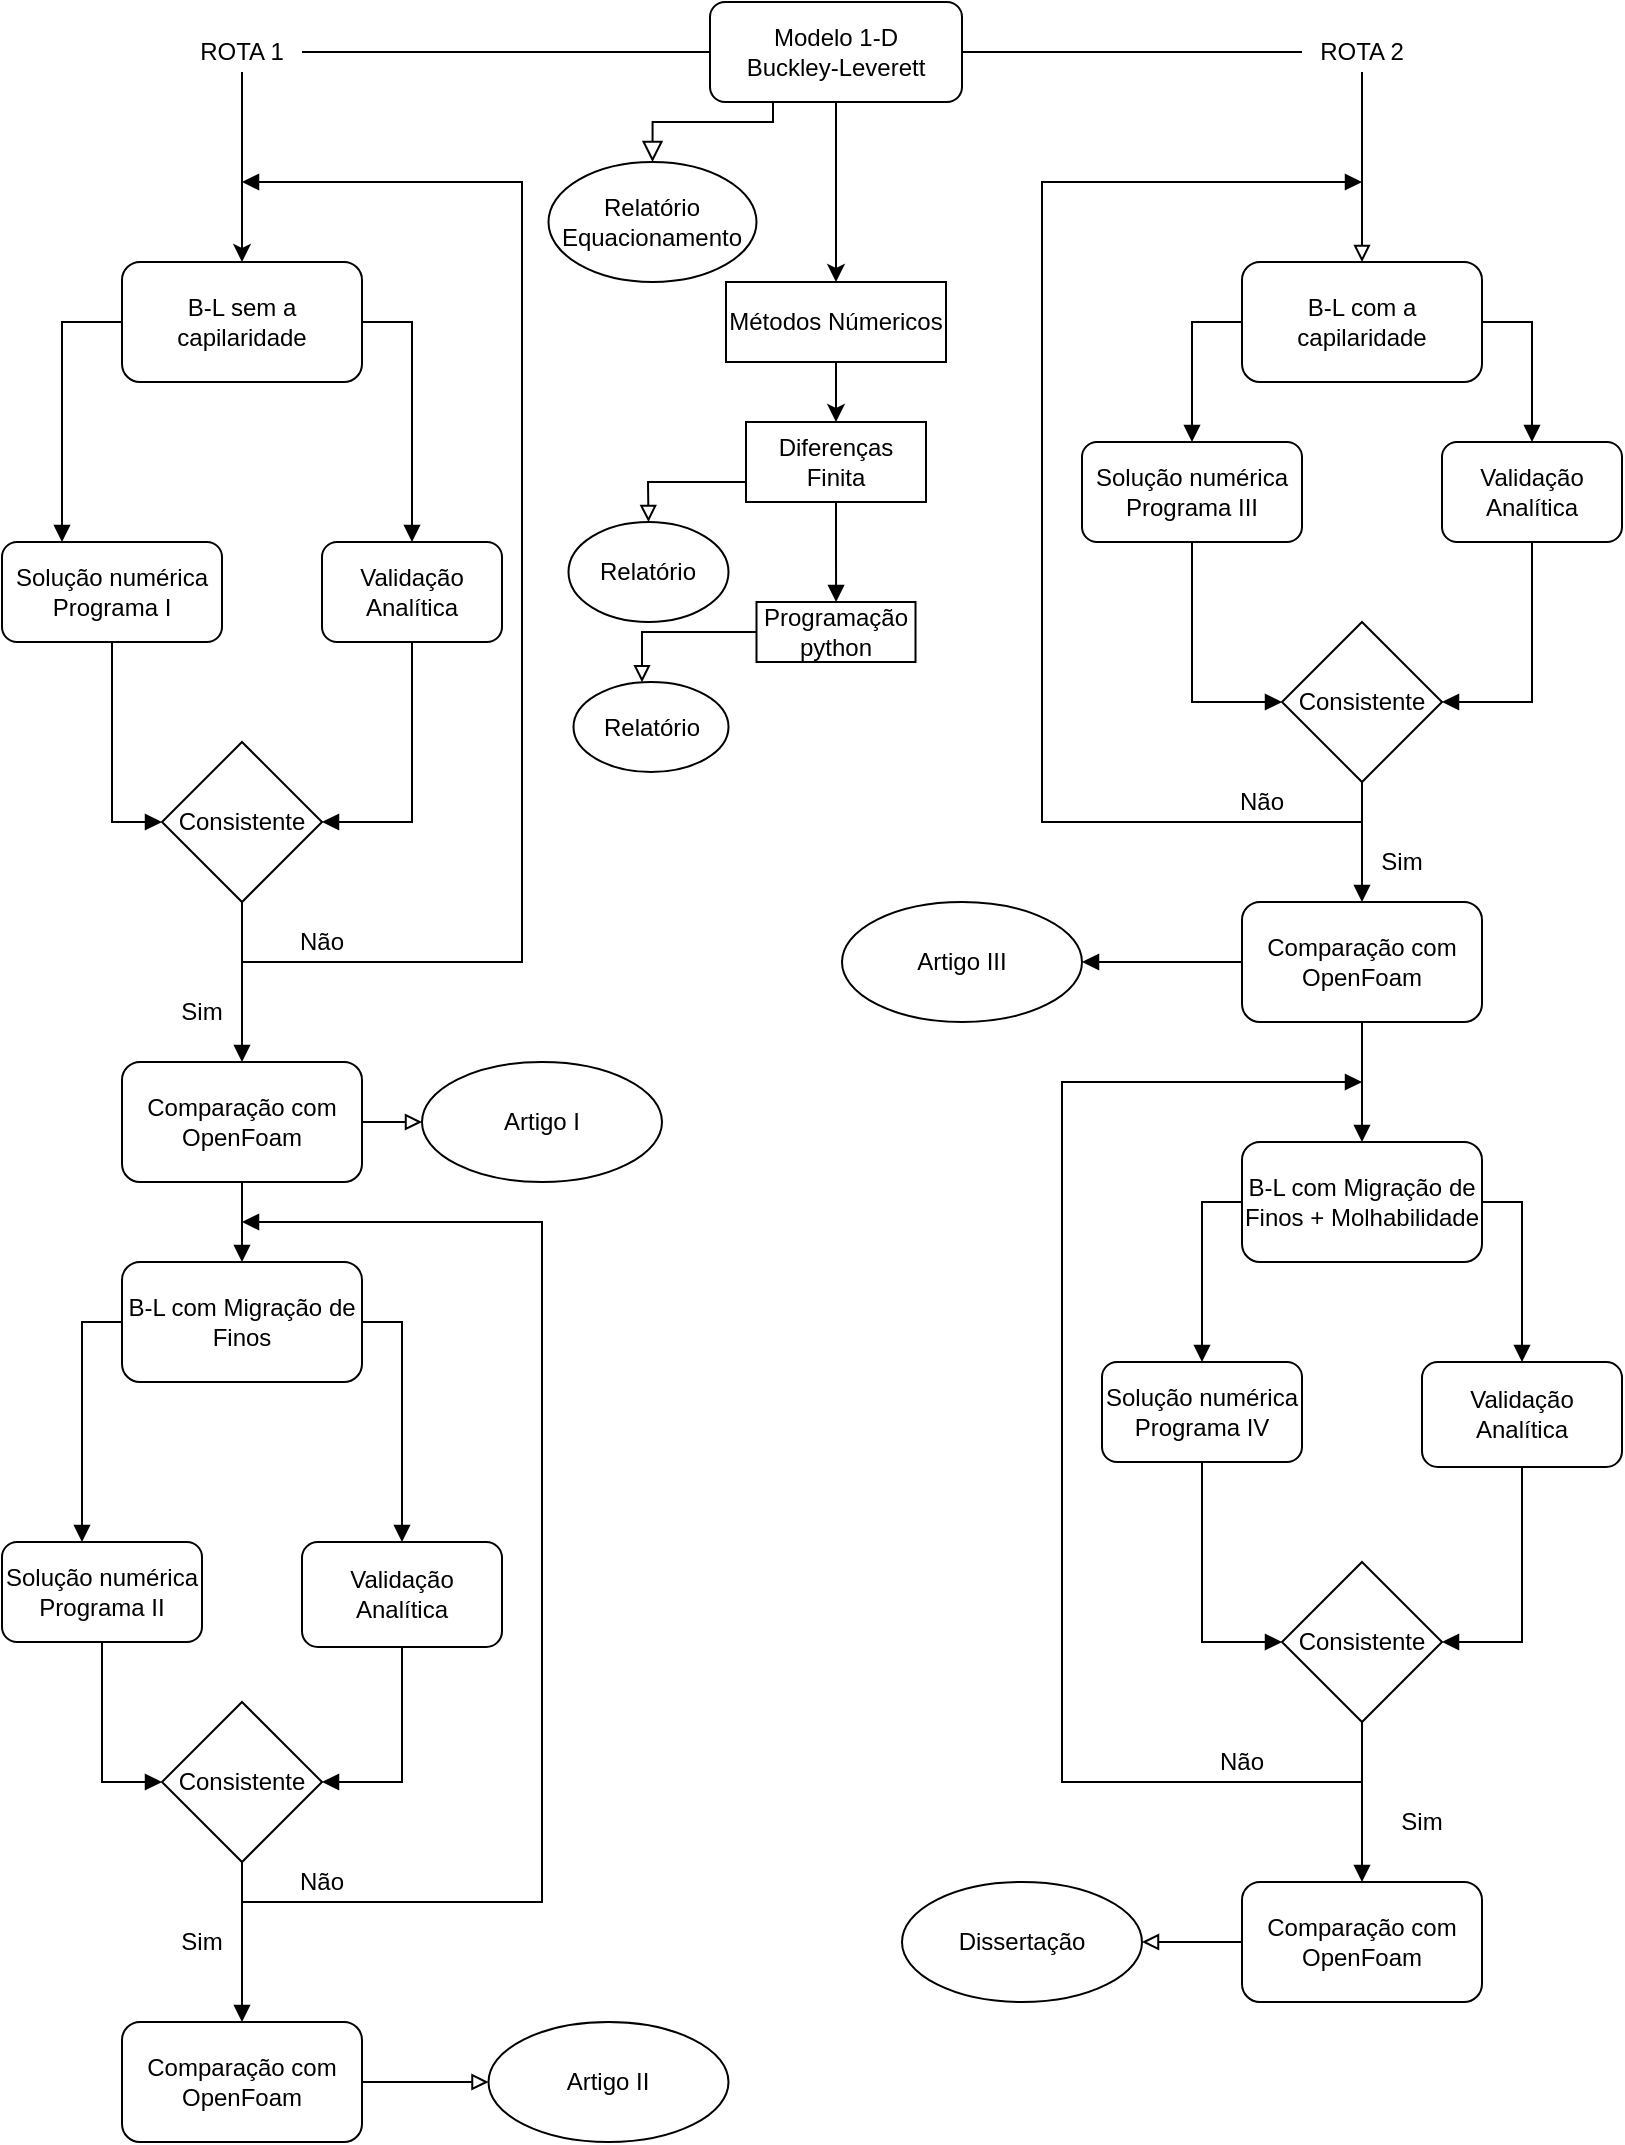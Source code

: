 <mxfile version="14.6.0" type="github">
  <diagram id="C5RBs43oDa-KdzZeNtuy" name="Page-1">
    <mxGraphModel dx="868" dy="482" grid="1" gridSize="10" guides="1" tooltips="1" connect="1" arrows="1" fold="1" page="1" pageScale="1" pageWidth="827" pageHeight="1169" math="0" shadow="0">
      <root>
        <mxCell id="WIyWlLk6GJQsqaUBKTNV-0" />
        <mxCell id="WIyWlLk6GJQsqaUBKTNV-1" parent="WIyWlLk6GJQsqaUBKTNV-0" />
        <mxCell id="WIyWlLk6GJQsqaUBKTNV-2" value="" style="rounded=0;html=1;jettySize=auto;orthogonalLoop=1;fontSize=11;endArrow=block;endFill=0;endSize=8;strokeWidth=1;shadow=0;labelBackgroundColor=none;edgeStyle=orthogonalEdgeStyle;entryX=0.5;entryY=0;entryDx=0;entryDy=0;exitX=0.25;exitY=1;exitDx=0;exitDy=0;" parent="WIyWlLk6GJQsqaUBKTNV-1" source="WIyWlLk6GJQsqaUBKTNV-3" target="WfJiVwxlq4hMfCcBVNuR-0" edge="1">
          <mxGeometry relative="1" as="geometry">
            <mxPoint x="220" y="170" as="targetPoint" />
            <Array as="points">
              <mxPoint x="396" y="130" />
              <mxPoint x="335" y="130" />
            </Array>
          </mxGeometry>
        </mxCell>
        <mxCell id="WfJiVwxlq4hMfCcBVNuR-4" style="edgeStyle=orthogonalEdgeStyle;rounded=0;orthogonalLoop=1;jettySize=auto;html=1;exitX=0.5;exitY=1;exitDx=0;exitDy=0;entryX=0.5;entryY=0;entryDx=0;entryDy=0;startArrow=none;" edge="1" parent="WIyWlLk6GJQsqaUBKTNV-1" source="WfJiVwxlq4hMfCcBVNuR-94" target="WfJiVwxlq4hMfCcBVNuR-13">
          <mxGeometry relative="1" as="geometry">
            <mxPoint x="180" y="170" as="targetPoint" />
            <Array as="points">
              <mxPoint x="130" y="105" />
              <mxPoint x="130" y="105" />
            </Array>
          </mxGeometry>
        </mxCell>
        <mxCell id="WfJiVwxlq4hMfCcBVNuR-10" style="edgeStyle=orthogonalEdgeStyle;rounded=0;orthogonalLoop=1;jettySize=auto;html=1;exitX=0.5;exitY=1;exitDx=0;exitDy=0;entryX=0.5;entryY=0;entryDx=0;entryDy=0;" edge="1" parent="WIyWlLk6GJQsqaUBKTNV-1" source="WIyWlLk6GJQsqaUBKTNV-3" target="WfJiVwxlq4hMfCcBVNuR-9">
          <mxGeometry relative="1" as="geometry" />
        </mxCell>
        <mxCell id="WfJiVwxlq4hMfCcBVNuR-23" value="" style="edgeStyle=orthogonalEdgeStyle;rounded=0;orthogonalLoop=1;jettySize=auto;html=1;endArrow=block;endFill=0;startArrow=none;" edge="1" parent="WIyWlLk6GJQsqaUBKTNV-1" source="WfJiVwxlq4hMfCcBVNuR-95" target="WfJiVwxlq4hMfCcBVNuR-22">
          <mxGeometry relative="1" as="geometry" />
        </mxCell>
        <mxCell id="WIyWlLk6GJQsqaUBKTNV-3" value="Modelo 1-D&lt;br&gt;Buckley-Leverett" style="rounded=1;whiteSpace=wrap;html=1;fontSize=12;glass=0;strokeWidth=1;shadow=0;" parent="WIyWlLk6GJQsqaUBKTNV-1" vertex="1">
          <mxGeometry x="364" y="70" width="126" height="50" as="geometry" />
        </mxCell>
        <mxCell id="WfJiVwxlq4hMfCcBVNuR-0" value="Relatório Equacionamento" style="ellipse;whiteSpace=wrap;html=1;" vertex="1" parent="WIyWlLk6GJQsqaUBKTNV-1">
          <mxGeometry x="283.25" y="150" width="104" height="60" as="geometry" />
        </mxCell>
        <mxCell id="WfJiVwxlq4hMfCcBVNuR-12" style="edgeStyle=orthogonalEdgeStyle;rounded=0;orthogonalLoop=1;jettySize=auto;html=1;entryX=0.5;entryY=0;entryDx=0;entryDy=0;" edge="1" parent="WIyWlLk6GJQsqaUBKTNV-1" source="WfJiVwxlq4hMfCcBVNuR-9" target="WfJiVwxlq4hMfCcBVNuR-11">
          <mxGeometry relative="1" as="geometry" />
        </mxCell>
        <mxCell id="WfJiVwxlq4hMfCcBVNuR-9" value="Métodos Númericos" style="rounded=0;whiteSpace=wrap;html=1;" vertex="1" parent="WIyWlLk6GJQsqaUBKTNV-1">
          <mxGeometry x="372" y="210" width="110" height="40" as="geometry" />
        </mxCell>
        <mxCell id="WfJiVwxlq4hMfCcBVNuR-18" value="" style="edgeStyle=orthogonalEdgeStyle;rounded=0;orthogonalLoop=1;jettySize=auto;html=1;endArrow=block;endFill=1;" edge="1" parent="WIyWlLk6GJQsqaUBKTNV-1" source="WfJiVwxlq4hMfCcBVNuR-11" target="WfJiVwxlq4hMfCcBVNuR-17">
          <mxGeometry relative="1" as="geometry" />
        </mxCell>
        <mxCell id="WfJiVwxlq4hMfCcBVNuR-26" value="" style="edgeStyle=orthogonalEdgeStyle;rounded=0;orthogonalLoop=1;jettySize=auto;html=1;endArrow=block;endFill=0;" edge="1" parent="WIyWlLk6GJQsqaUBKTNV-1" source="WfJiVwxlq4hMfCcBVNuR-11" target="WfJiVwxlq4hMfCcBVNuR-14">
          <mxGeometry relative="1" as="geometry">
            <Array as="points">
              <mxPoint x="333" y="310" />
            </Array>
          </mxGeometry>
        </mxCell>
        <mxCell id="WfJiVwxlq4hMfCcBVNuR-11" value="Diferenças Finita" style="rounded=0;whiteSpace=wrap;html=1;" vertex="1" parent="WIyWlLk6GJQsqaUBKTNV-1">
          <mxGeometry x="382" y="280" width="90" height="40" as="geometry" />
        </mxCell>
        <mxCell id="WfJiVwxlq4hMfCcBVNuR-25" value="" style="edgeStyle=orthogonalEdgeStyle;rounded=0;orthogonalLoop=1;jettySize=auto;html=1;endArrow=block;endFill=1;" edge="1" parent="WIyWlLk6GJQsqaUBKTNV-1" source="WfJiVwxlq4hMfCcBVNuR-13" target="WfJiVwxlq4hMfCcBVNuR-24">
          <mxGeometry relative="1" as="geometry">
            <Array as="points">
              <mxPoint x="40" y="230" />
            </Array>
          </mxGeometry>
        </mxCell>
        <mxCell id="WfJiVwxlq4hMfCcBVNuR-29" value="" style="edgeStyle=orthogonalEdgeStyle;rounded=0;orthogonalLoop=1;jettySize=auto;html=1;endArrow=block;endFill=1;exitX=1;exitY=0.5;exitDx=0;exitDy=0;" edge="1" parent="WIyWlLk6GJQsqaUBKTNV-1" source="WfJiVwxlq4hMfCcBVNuR-13" target="WfJiVwxlq4hMfCcBVNuR-28">
          <mxGeometry relative="1" as="geometry" />
        </mxCell>
        <mxCell id="WfJiVwxlq4hMfCcBVNuR-13" value="&lt;span&gt;B-L sem a capilaridade&lt;/span&gt;" style="rounded=1;whiteSpace=wrap;html=1;" vertex="1" parent="WIyWlLk6GJQsqaUBKTNV-1">
          <mxGeometry x="70" y="200" width="120" height="60" as="geometry" />
        </mxCell>
        <mxCell id="WfJiVwxlq4hMfCcBVNuR-14" value="Relatório" style="ellipse;whiteSpace=wrap;html=1;" vertex="1" parent="WIyWlLk6GJQsqaUBKTNV-1">
          <mxGeometry x="293.25" y="330" width="80" height="50" as="geometry" />
        </mxCell>
        <mxCell id="WfJiVwxlq4hMfCcBVNuR-21" value="" style="edgeStyle=orthogonalEdgeStyle;rounded=0;orthogonalLoop=1;jettySize=auto;html=1;endArrow=block;endFill=0;" edge="1" parent="WIyWlLk6GJQsqaUBKTNV-1" source="WfJiVwxlq4hMfCcBVNuR-17" target="WfJiVwxlq4hMfCcBVNuR-20">
          <mxGeometry relative="1" as="geometry">
            <Array as="points">
              <mxPoint x="330" y="385" />
            </Array>
          </mxGeometry>
        </mxCell>
        <mxCell id="WfJiVwxlq4hMfCcBVNuR-17" value="Programação python" style="whiteSpace=wrap;html=1;rounded=0;" vertex="1" parent="WIyWlLk6GJQsqaUBKTNV-1">
          <mxGeometry x="387.25" y="370" width="79.5" height="30" as="geometry" />
        </mxCell>
        <mxCell id="WfJiVwxlq4hMfCcBVNuR-20" value="Relatório" style="ellipse;whiteSpace=wrap;html=1;rounded=0;" vertex="1" parent="WIyWlLk6GJQsqaUBKTNV-1">
          <mxGeometry x="295.75" y="410" width="77.5" height="45" as="geometry" />
        </mxCell>
        <mxCell id="WfJiVwxlq4hMfCcBVNuR-63" style="edgeStyle=orthogonalEdgeStyle;rounded=0;orthogonalLoop=1;jettySize=auto;html=1;exitX=1;exitY=0.5;exitDx=0;exitDy=0;entryX=0.5;entryY=0;entryDx=0;entryDy=0;endArrow=block;endFill=1;" edge="1" parent="WIyWlLk6GJQsqaUBKTNV-1" source="WfJiVwxlq4hMfCcBVNuR-22" target="WfJiVwxlq4hMfCcBVNuR-62">
          <mxGeometry relative="1" as="geometry" />
        </mxCell>
        <mxCell id="WfJiVwxlq4hMfCcBVNuR-64" style="edgeStyle=orthogonalEdgeStyle;rounded=0;orthogonalLoop=1;jettySize=auto;html=1;entryX=0.5;entryY=0;entryDx=0;entryDy=0;endArrow=block;endFill=1;exitX=0;exitY=0.5;exitDx=0;exitDy=0;" edge="1" parent="WIyWlLk6GJQsqaUBKTNV-1" source="WfJiVwxlq4hMfCcBVNuR-22" target="WfJiVwxlq4hMfCcBVNuR-61">
          <mxGeometry relative="1" as="geometry" />
        </mxCell>
        <mxCell id="WfJiVwxlq4hMfCcBVNuR-22" value="B-L com a capilaridade" style="rounded=1;whiteSpace=wrap;html=1;shadow=0;strokeWidth=1;glass=0;" vertex="1" parent="WIyWlLk6GJQsqaUBKTNV-1">
          <mxGeometry x="630" y="200" width="120" height="60" as="geometry" />
        </mxCell>
        <mxCell id="WfJiVwxlq4hMfCcBVNuR-32" style="edgeStyle=orthogonalEdgeStyle;rounded=0;orthogonalLoop=1;jettySize=auto;html=1;entryX=0;entryY=0.5;entryDx=0;entryDy=0;endArrow=block;endFill=1;" edge="1" parent="WIyWlLk6GJQsqaUBKTNV-1" source="WfJiVwxlq4hMfCcBVNuR-24" target="WfJiVwxlq4hMfCcBVNuR-30">
          <mxGeometry relative="1" as="geometry" />
        </mxCell>
        <mxCell id="WfJiVwxlq4hMfCcBVNuR-24" value="Solução numérica Programa I" style="rounded=1;whiteSpace=wrap;html=1;" vertex="1" parent="WIyWlLk6GJQsqaUBKTNV-1">
          <mxGeometry x="10" y="340" width="110" height="50" as="geometry" />
        </mxCell>
        <mxCell id="WfJiVwxlq4hMfCcBVNuR-31" style="edgeStyle=orthogonalEdgeStyle;rounded=0;orthogonalLoop=1;jettySize=auto;html=1;exitX=0.5;exitY=1;exitDx=0;exitDy=0;entryX=1;entryY=0.5;entryDx=0;entryDy=0;endArrow=block;endFill=1;" edge="1" parent="WIyWlLk6GJQsqaUBKTNV-1" source="WfJiVwxlq4hMfCcBVNuR-28" target="WfJiVwxlq4hMfCcBVNuR-30">
          <mxGeometry relative="1" as="geometry" />
        </mxCell>
        <mxCell id="WfJiVwxlq4hMfCcBVNuR-28" value="Validação Analítica" style="whiteSpace=wrap;html=1;rounded=1;" vertex="1" parent="WIyWlLk6GJQsqaUBKTNV-1">
          <mxGeometry x="170" y="340" width="90" height="50" as="geometry" />
        </mxCell>
        <mxCell id="WfJiVwxlq4hMfCcBVNuR-34" value="" style="edgeStyle=orthogonalEdgeStyle;rounded=0;orthogonalLoop=1;jettySize=auto;html=1;endArrow=block;endFill=1;entryX=0.5;entryY=0;entryDx=0;entryDy=0;" edge="1" parent="WIyWlLk6GJQsqaUBKTNV-1" source="WfJiVwxlq4hMfCcBVNuR-30" target="WfJiVwxlq4hMfCcBVNuR-35">
          <mxGeometry relative="1" as="geometry">
            <mxPoint x="130" y="610" as="targetPoint" />
            <Array as="points">
              <mxPoint x="130" y="560" />
              <mxPoint x="130" y="560" />
            </Array>
          </mxGeometry>
        </mxCell>
        <mxCell id="WfJiVwxlq4hMfCcBVNuR-39" style="edgeStyle=orthogonalEdgeStyle;rounded=0;orthogonalLoop=1;jettySize=auto;html=1;endArrow=block;endFill=1;" edge="1" parent="WIyWlLk6GJQsqaUBKTNV-1">
          <mxGeometry relative="1" as="geometry">
            <mxPoint x="130" y="160" as="targetPoint" />
            <mxPoint x="130" y="550" as="sourcePoint" />
            <Array as="points">
              <mxPoint x="270" y="550" />
              <mxPoint x="270" y="160" />
            </Array>
          </mxGeometry>
        </mxCell>
        <mxCell id="WfJiVwxlq4hMfCcBVNuR-30" value="Consistente" style="rhombus;whiteSpace=wrap;html=1;" vertex="1" parent="WIyWlLk6GJQsqaUBKTNV-1">
          <mxGeometry x="90" y="440" width="80" height="80" as="geometry" />
        </mxCell>
        <mxCell id="WfJiVwxlq4hMfCcBVNuR-43" value="" style="edgeStyle=orthogonalEdgeStyle;rounded=0;orthogonalLoop=1;jettySize=auto;html=1;endArrow=block;endFill=0;" edge="1" parent="WIyWlLk6GJQsqaUBKTNV-1" source="WfJiVwxlq4hMfCcBVNuR-35" target="WfJiVwxlq4hMfCcBVNuR-42">
          <mxGeometry relative="1" as="geometry" />
        </mxCell>
        <mxCell id="WfJiVwxlq4hMfCcBVNuR-45" value="" style="edgeStyle=orthogonalEdgeStyle;rounded=0;orthogonalLoop=1;jettySize=auto;html=1;endArrow=block;endFill=1;" edge="1" parent="WIyWlLk6GJQsqaUBKTNV-1" source="WfJiVwxlq4hMfCcBVNuR-35" target="WfJiVwxlq4hMfCcBVNuR-44">
          <mxGeometry relative="1" as="geometry" />
        </mxCell>
        <mxCell id="WfJiVwxlq4hMfCcBVNuR-35" value="Comparação com OpenFoam" style="rounded=1;whiteSpace=wrap;html=1;" vertex="1" parent="WIyWlLk6GJQsqaUBKTNV-1">
          <mxGeometry x="70" y="600" width="120" height="60" as="geometry" />
        </mxCell>
        <mxCell id="WfJiVwxlq4hMfCcBVNuR-40" value="Sim" style="text;html=1;strokeColor=none;fillColor=none;align=center;verticalAlign=middle;whiteSpace=wrap;rounded=0;" vertex="1" parent="WIyWlLk6GJQsqaUBKTNV-1">
          <mxGeometry x="90" y="565" width="40" height="20" as="geometry" />
        </mxCell>
        <mxCell id="WfJiVwxlq4hMfCcBVNuR-41" value="Não" style="text;html=1;strokeColor=none;fillColor=none;align=center;verticalAlign=middle;whiteSpace=wrap;rounded=0;" vertex="1" parent="WIyWlLk6GJQsqaUBKTNV-1">
          <mxGeometry x="150" y="530" width="40" height="20" as="geometry" />
        </mxCell>
        <mxCell id="WfJiVwxlq4hMfCcBVNuR-42" value="Artigo I" style="ellipse;whiteSpace=wrap;html=1;rounded=1;" vertex="1" parent="WIyWlLk6GJQsqaUBKTNV-1">
          <mxGeometry x="220" y="600" width="120" height="60" as="geometry" />
        </mxCell>
        <mxCell id="WfJiVwxlq4hMfCcBVNuR-47" value="" style="edgeStyle=orthogonalEdgeStyle;rounded=0;orthogonalLoop=1;jettySize=auto;html=1;endArrow=block;endFill=1;" edge="1" parent="WIyWlLk6GJQsqaUBKTNV-1" source="WfJiVwxlq4hMfCcBVNuR-44" target="WfJiVwxlq4hMfCcBVNuR-46">
          <mxGeometry relative="1" as="geometry">
            <Array as="points">
              <mxPoint x="50" y="730" />
            </Array>
          </mxGeometry>
        </mxCell>
        <mxCell id="WfJiVwxlq4hMfCcBVNuR-50" style="edgeStyle=orthogonalEdgeStyle;rounded=0;orthogonalLoop=1;jettySize=auto;html=1;exitX=1;exitY=0.5;exitDx=0;exitDy=0;entryX=0.5;entryY=0;entryDx=0;entryDy=0;endArrow=block;endFill=1;" edge="1" parent="WIyWlLk6GJQsqaUBKTNV-1" source="WfJiVwxlq4hMfCcBVNuR-44" target="WfJiVwxlq4hMfCcBVNuR-49">
          <mxGeometry relative="1" as="geometry" />
        </mxCell>
        <mxCell id="WfJiVwxlq4hMfCcBVNuR-44" value="B-L com Migração de Finos" style="rounded=1;whiteSpace=wrap;html=1;" vertex="1" parent="WIyWlLk6GJQsqaUBKTNV-1">
          <mxGeometry x="70" y="700" width="120" height="60" as="geometry" />
        </mxCell>
        <mxCell id="WfJiVwxlq4hMfCcBVNuR-53" style="edgeStyle=orthogonalEdgeStyle;rounded=0;orthogonalLoop=1;jettySize=auto;html=1;entryX=0;entryY=0.5;entryDx=0;entryDy=0;endArrow=block;endFill=1;" edge="1" parent="WIyWlLk6GJQsqaUBKTNV-1" source="WfJiVwxlq4hMfCcBVNuR-46" target="WfJiVwxlq4hMfCcBVNuR-51">
          <mxGeometry relative="1" as="geometry" />
        </mxCell>
        <mxCell id="WfJiVwxlq4hMfCcBVNuR-46" value="&lt;span&gt;Solução numérica Programa II&lt;/span&gt;" style="rounded=1;whiteSpace=wrap;html=1;" vertex="1" parent="WIyWlLk6GJQsqaUBKTNV-1">
          <mxGeometry x="10" y="840" width="100" height="50" as="geometry" />
        </mxCell>
        <mxCell id="WfJiVwxlq4hMfCcBVNuR-52" style="edgeStyle=orthogonalEdgeStyle;rounded=0;orthogonalLoop=1;jettySize=auto;html=1;entryX=1;entryY=0.5;entryDx=0;entryDy=0;endArrow=block;endFill=1;" edge="1" parent="WIyWlLk6GJQsqaUBKTNV-1" source="WfJiVwxlq4hMfCcBVNuR-49" target="WfJiVwxlq4hMfCcBVNuR-51">
          <mxGeometry relative="1" as="geometry" />
        </mxCell>
        <mxCell id="WfJiVwxlq4hMfCcBVNuR-49" value="&lt;span&gt;Validação Analítica&lt;/span&gt;" style="rounded=1;whiteSpace=wrap;html=1;" vertex="1" parent="WIyWlLk6GJQsqaUBKTNV-1">
          <mxGeometry x="160" y="840" width="100" height="52.5" as="geometry" />
        </mxCell>
        <mxCell id="WfJiVwxlq4hMfCcBVNuR-55" value="" style="edgeStyle=orthogonalEdgeStyle;rounded=0;orthogonalLoop=1;jettySize=auto;html=1;endArrow=block;endFill=1;entryX=0.5;entryY=0;entryDx=0;entryDy=0;" edge="1" parent="WIyWlLk6GJQsqaUBKTNV-1" source="WfJiVwxlq4hMfCcBVNuR-51" target="WfJiVwxlq4hMfCcBVNuR-59">
          <mxGeometry relative="1" as="geometry">
            <Array as="points">
              <mxPoint x="130" y="1080" />
            </Array>
          </mxGeometry>
        </mxCell>
        <mxCell id="WfJiVwxlq4hMfCcBVNuR-56" style="edgeStyle=orthogonalEdgeStyle;rounded=0;orthogonalLoop=1;jettySize=auto;html=1;endArrow=block;endFill=1;" edge="1" parent="WIyWlLk6GJQsqaUBKTNV-1">
          <mxGeometry relative="1" as="geometry">
            <mxPoint x="130" y="680" as="targetPoint" />
            <mxPoint x="130" y="1020" as="sourcePoint" />
            <Array as="points">
              <mxPoint x="150" y="1020" />
              <mxPoint x="280" y="1020" />
              <mxPoint x="280" y="680" />
            </Array>
          </mxGeometry>
        </mxCell>
        <mxCell id="WfJiVwxlq4hMfCcBVNuR-51" value="Consistente" style="rhombus;whiteSpace=wrap;html=1;" vertex="1" parent="WIyWlLk6GJQsqaUBKTNV-1">
          <mxGeometry x="90" y="920" width="80" height="80" as="geometry" />
        </mxCell>
        <mxCell id="WfJiVwxlq4hMfCcBVNuR-54" value="Artigo II" style="ellipse;whiteSpace=wrap;html=1;" vertex="1" parent="WIyWlLk6GJQsqaUBKTNV-1">
          <mxGeometry x="253.25" y="1080" width="120" height="60" as="geometry" />
        </mxCell>
        <mxCell id="WfJiVwxlq4hMfCcBVNuR-57" value="Não" style="text;html=1;strokeColor=none;fillColor=none;align=center;verticalAlign=middle;whiteSpace=wrap;rounded=0;" vertex="1" parent="WIyWlLk6GJQsqaUBKTNV-1">
          <mxGeometry x="150" y="1000" width="40" height="20" as="geometry" />
        </mxCell>
        <mxCell id="WfJiVwxlq4hMfCcBVNuR-58" value="Sim" style="text;html=1;strokeColor=none;fillColor=none;align=center;verticalAlign=middle;whiteSpace=wrap;rounded=0;" vertex="1" parent="WIyWlLk6GJQsqaUBKTNV-1">
          <mxGeometry x="90" y="1030" width="40" height="20" as="geometry" />
        </mxCell>
        <mxCell id="WfJiVwxlq4hMfCcBVNuR-60" style="edgeStyle=orthogonalEdgeStyle;rounded=0;orthogonalLoop=1;jettySize=auto;html=1;exitX=1;exitY=0.25;exitDx=0;exitDy=0;endArrow=block;endFill=0;entryX=0;entryY=0.5;entryDx=0;entryDy=0;" edge="1" parent="WIyWlLk6GJQsqaUBKTNV-1" source="WfJiVwxlq4hMfCcBVNuR-59" target="WfJiVwxlq4hMfCcBVNuR-54">
          <mxGeometry relative="1" as="geometry">
            <mxPoint x="200" y="1095" as="targetPoint" />
            <Array as="points">
              <mxPoint x="180" y="1110" />
            </Array>
          </mxGeometry>
        </mxCell>
        <mxCell id="WfJiVwxlq4hMfCcBVNuR-59" value="Comparação com OpenFoam" style="rounded=1;whiteSpace=wrap;html=1;" vertex="1" parent="WIyWlLk6GJQsqaUBKTNV-1">
          <mxGeometry x="70" y="1080" width="120" height="60" as="geometry" />
        </mxCell>
        <mxCell id="WfJiVwxlq4hMfCcBVNuR-68" style="edgeStyle=orthogonalEdgeStyle;rounded=0;orthogonalLoop=1;jettySize=auto;html=1;exitX=0.5;exitY=1;exitDx=0;exitDy=0;entryX=0;entryY=0.5;entryDx=0;entryDy=0;endArrow=block;endFill=1;" edge="1" parent="WIyWlLk6GJQsqaUBKTNV-1" source="WfJiVwxlq4hMfCcBVNuR-61" target="WfJiVwxlq4hMfCcBVNuR-66">
          <mxGeometry relative="1" as="geometry" />
        </mxCell>
        <mxCell id="WfJiVwxlq4hMfCcBVNuR-61" value="Solução numérica Programa III" style="rounded=1;whiteSpace=wrap;html=1;" vertex="1" parent="WIyWlLk6GJQsqaUBKTNV-1">
          <mxGeometry x="550" y="290" width="110" height="50" as="geometry" />
        </mxCell>
        <mxCell id="WfJiVwxlq4hMfCcBVNuR-67" style="edgeStyle=orthogonalEdgeStyle;rounded=0;orthogonalLoop=1;jettySize=auto;html=1;exitX=0.5;exitY=1;exitDx=0;exitDy=0;entryX=1;entryY=0.5;entryDx=0;entryDy=0;endArrow=block;endFill=1;" edge="1" parent="WIyWlLk6GJQsqaUBKTNV-1" source="WfJiVwxlq4hMfCcBVNuR-62" target="WfJiVwxlq4hMfCcBVNuR-66">
          <mxGeometry relative="1" as="geometry" />
        </mxCell>
        <mxCell id="WfJiVwxlq4hMfCcBVNuR-62" value="Validação Analítica" style="whiteSpace=wrap;html=1;rounded=1;" vertex="1" parent="WIyWlLk6GJQsqaUBKTNV-1">
          <mxGeometry x="730" y="290" width="90" height="50" as="geometry" />
        </mxCell>
        <mxCell id="WfJiVwxlq4hMfCcBVNuR-70" style="edgeStyle=orthogonalEdgeStyle;rounded=0;orthogonalLoop=1;jettySize=auto;html=1;entryX=0.5;entryY=0;entryDx=0;entryDy=0;endArrow=block;endFill=1;" edge="1" parent="WIyWlLk6GJQsqaUBKTNV-1" source="WfJiVwxlq4hMfCcBVNuR-66" target="WfJiVwxlq4hMfCcBVNuR-69">
          <mxGeometry relative="1" as="geometry" />
        </mxCell>
        <mxCell id="WfJiVwxlq4hMfCcBVNuR-71" style="edgeStyle=orthogonalEdgeStyle;rounded=0;orthogonalLoop=1;jettySize=auto;html=1;endArrow=block;endFill=1;" edge="1" parent="WIyWlLk6GJQsqaUBKTNV-1">
          <mxGeometry relative="1" as="geometry">
            <mxPoint x="690" y="480" as="sourcePoint" />
            <mxPoint x="690" y="160" as="targetPoint" />
            <Array as="points">
              <mxPoint x="670" y="480" />
              <mxPoint x="530" y="480" />
              <mxPoint x="530" y="160" />
            </Array>
          </mxGeometry>
        </mxCell>
        <mxCell id="WfJiVwxlq4hMfCcBVNuR-66" value="Consistente" style="rhombus;whiteSpace=wrap;html=1;" vertex="1" parent="WIyWlLk6GJQsqaUBKTNV-1">
          <mxGeometry x="650" y="380" width="80" height="80" as="geometry" />
        </mxCell>
        <mxCell id="WfJiVwxlq4hMfCcBVNuR-76" style="edgeStyle=orthogonalEdgeStyle;rounded=0;orthogonalLoop=1;jettySize=auto;html=1;endArrow=block;endFill=1;" edge="1" parent="WIyWlLk6GJQsqaUBKTNV-1" source="WfJiVwxlq4hMfCcBVNuR-69" target="WfJiVwxlq4hMfCcBVNuR-75">
          <mxGeometry relative="1" as="geometry" />
        </mxCell>
        <mxCell id="WfJiVwxlq4hMfCcBVNuR-78" value="" style="edgeStyle=orthogonalEdgeStyle;rounded=0;orthogonalLoop=1;jettySize=auto;html=1;endArrow=block;endFill=1;" edge="1" parent="WIyWlLk6GJQsqaUBKTNV-1" source="WfJiVwxlq4hMfCcBVNuR-69" target="WfJiVwxlq4hMfCcBVNuR-77">
          <mxGeometry relative="1" as="geometry" />
        </mxCell>
        <mxCell id="WfJiVwxlq4hMfCcBVNuR-69" value="Comparação com OpenFoam" style="rounded=1;whiteSpace=wrap;html=1;" vertex="1" parent="WIyWlLk6GJQsqaUBKTNV-1">
          <mxGeometry x="630" y="520" width="120" height="60" as="geometry" />
        </mxCell>
        <mxCell id="WfJiVwxlq4hMfCcBVNuR-73" value="Não" style="text;html=1;strokeColor=none;fillColor=none;align=center;verticalAlign=middle;whiteSpace=wrap;rounded=0;" vertex="1" parent="WIyWlLk6GJQsqaUBKTNV-1">
          <mxGeometry x="620" y="460" width="40" height="20" as="geometry" />
        </mxCell>
        <mxCell id="WfJiVwxlq4hMfCcBVNuR-74" value="Sim" style="text;html=1;strokeColor=none;fillColor=none;align=center;verticalAlign=middle;whiteSpace=wrap;rounded=0;" vertex="1" parent="WIyWlLk6GJQsqaUBKTNV-1">
          <mxGeometry x="690" y="490" width="40" height="20" as="geometry" />
        </mxCell>
        <mxCell id="WfJiVwxlq4hMfCcBVNuR-81" style="edgeStyle=orthogonalEdgeStyle;rounded=0;orthogonalLoop=1;jettySize=auto;html=1;exitX=1;exitY=0.5;exitDx=0;exitDy=0;entryX=0.5;entryY=0;entryDx=0;entryDy=0;endArrow=block;endFill=1;" edge="1" parent="WIyWlLk6GJQsqaUBKTNV-1" source="WfJiVwxlq4hMfCcBVNuR-75" target="WfJiVwxlq4hMfCcBVNuR-80">
          <mxGeometry relative="1" as="geometry" />
        </mxCell>
        <mxCell id="WfJiVwxlq4hMfCcBVNuR-82" style="edgeStyle=orthogonalEdgeStyle;rounded=0;orthogonalLoop=1;jettySize=auto;html=1;exitX=0;exitY=0.5;exitDx=0;exitDy=0;entryX=0.5;entryY=0;entryDx=0;entryDy=0;endArrow=block;endFill=1;" edge="1" parent="WIyWlLk6GJQsqaUBKTNV-1" source="WfJiVwxlq4hMfCcBVNuR-75" target="WfJiVwxlq4hMfCcBVNuR-79">
          <mxGeometry relative="1" as="geometry" />
        </mxCell>
        <mxCell id="WfJiVwxlq4hMfCcBVNuR-75" value="B-L com Migração de Finos + Molhabilidade" style="rounded=1;whiteSpace=wrap;html=1;" vertex="1" parent="WIyWlLk6GJQsqaUBKTNV-1">
          <mxGeometry x="630" y="640" width="120" height="60" as="geometry" />
        </mxCell>
        <mxCell id="WfJiVwxlq4hMfCcBVNuR-77" value="Artigo III" style="ellipse;whiteSpace=wrap;html=1;rounded=1;" vertex="1" parent="WIyWlLk6GJQsqaUBKTNV-1">
          <mxGeometry x="430" y="520" width="120" height="60" as="geometry" />
        </mxCell>
        <mxCell id="WfJiVwxlq4hMfCcBVNuR-84" style="edgeStyle=orthogonalEdgeStyle;rounded=0;orthogonalLoop=1;jettySize=auto;html=1;entryX=0;entryY=0.5;entryDx=0;entryDy=0;endArrow=block;endFill=1;" edge="1" parent="WIyWlLk6GJQsqaUBKTNV-1" source="WfJiVwxlq4hMfCcBVNuR-79" target="WfJiVwxlq4hMfCcBVNuR-83">
          <mxGeometry relative="1" as="geometry" />
        </mxCell>
        <mxCell id="WfJiVwxlq4hMfCcBVNuR-79" value="&lt;span&gt;Solução numérica Programa IV&lt;/span&gt;" style="rounded=1;whiteSpace=wrap;html=1;" vertex="1" parent="WIyWlLk6GJQsqaUBKTNV-1">
          <mxGeometry x="560" y="750" width="100" height="50" as="geometry" />
        </mxCell>
        <mxCell id="WfJiVwxlq4hMfCcBVNuR-85" style="edgeStyle=orthogonalEdgeStyle;rounded=0;orthogonalLoop=1;jettySize=auto;html=1;entryX=1;entryY=0.5;entryDx=0;entryDy=0;endArrow=block;endFill=1;" edge="1" parent="WIyWlLk6GJQsqaUBKTNV-1" source="WfJiVwxlq4hMfCcBVNuR-80" target="WfJiVwxlq4hMfCcBVNuR-83">
          <mxGeometry relative="1" as="geometry" />
        </mxCell>
        <mxCell id="WfJiVwxlq4hMfCcBVNuR-80" value="&lt;span&gt;Validação Analítica&lt;/span&gt;" style="rounded=1;whiteSpace=wrap;html=1;" vertex="1" parent="WIyWlLk6GJQsqaUBKTNV-1">
          <mxGeometry x="720" y="750" width="100" height="52.5" as="geometry" />
        </mxCell>
        <mxCell id="WfJiVwxlq4hMfCcBVNuR-87" style="edgeStyle=orthogonalEdgeStyle;rounded=0;orthogonalLoop=1;jettySize=auto;html=1;entryX=0.5;entryY=0;entryDx=0;entryDy=0;endArrow=block;endFill=1;" edge="1" parent="WIyWlLk6GJQsqaUBKTNV-1" source="WfJiVwxlq4hMfCcBVNuR-83" target="WfJiVwxlq4hMfCcBVNuR-86">
          <mxGeometry relative="1" as="geometry" />
        </mxCell>
        <mxCell id="WfJiVwxlq4hMfCcBVNuR-88" style="edgeStyle=orthogonalEdgeStyle;rounded=0;orthogonalLoop=1;jettySize=auto;html=1;endArrow=block;endFill=1;startArrow=none;" edge="1" parent="WIyWlLk6GJQsqaUBKTNV-1">
          <mxGeometry relative="1" as="geometry">
            <mxPoint x="690" y="610" as="targetPoint" />
            <mxPoint x="690" y="960" as="sourcePoint" />
            <Array as="points">
              <mxPoint x="540" y="610" />
            </Array>
          </mxGeometry>
        </mxCell>
        <mxCell id="WfJiVwxlq4hMfCcBVNuR-83" value="Consistente" style="rhombus;whiteSpace=wrap;html=1;" vertex="1" parent="WIyWlLk6GJQsqaUBKTNV-1">
          <mxGeometry x="650" y="850" width="80" height="80" as="geometry" />
        </mxCell>
        <mxCell id="WfJiVwxlq4hMfCcBVNuR-93" style="edgeStyle=orthogonalEdgeStyle;rounded=0;orthogonalLoop=1;jettySize=auto;html=1;exitX=0;exitY=0.5;exitDx=0;exitDy=0;endArrow=block;endFill=0;" edge="1" parent="WIyWlLk6GJQsqaUBKTNV-1" source="WfJiVwxlq4hMfCcBVNuR-86" target="WfJiVwxlq4hMfCcBVNuR-92">
          <mxGeometry relative="1" as="geometry" />
        </mxCell>
        <mxCell id="WfJiVwxlq4hMfCcBVNuR-86" value="Comparação com OpenFoam" style="rounded=1;whiteSpace=wrap;html=1;" vertex="1" parent="WIyWlLk6GJQsqaUBKTNV-1">
          <mxGeometry x="630" y="1010" width="120" height="60" as="geometry" />
        </mxCell>
        <mxCell id="WfJiVwxlq4hMfCcBVNuR-89" value="Não" style="text;html=1;strokeColor=none;fillColor=none;align=center;verticalAlign=middle;whiteSpace=wrap;rounded=0;" vertex="1" parent="WIyWlLk6GJQsqaUBKTNV-1">
          <mxGeometry x="610" y="940" width="40" height="20" as="geometry" />
        </mxCell>
        <mxCell id="WfJiVwxlq4hMfCcBVNuR-91" value="Sim" style="text;html=1;strokeColor=none;fillColor=none;align=center;verticalAlign=middle;whiteSpace=wrap;rounded=0;" vertex="1" parent="WIyWlLk6GJQsqaUBKTNV-1">
          <mxGeometry x="700" y="970" width="40" height="20" as="geometry" />
        </mxCell>
        <mxCell id="WfJiVwxlq4hMfCcBVNuR-92" value="Dissertação" style="ellipse;whiteSpace=wrap;html=1;" vertex="1" parent="WIyWlLk6GJQsqaUBKTNV-1">
          <mxGeometry x="460" y="1010" width="120" height="60" as="geometry" />
        </mxCell>
        <mxCell id="WfJiVwxlq4hMfCcBVNuR-95" value="ROTA 2" style="text;html=1;strokeColor=none;fillColor=none;align=center;verticalAlign=middle;whiteSpace=wrap;rounded=0;" vertex="1" parent="WIyWlLk6GJQsqaUBKTNV-1">
          <mxGeometry x="660" y="85" width="60" height="20" as="geometry" />
        </mxCell>
        <mxCell id="WfJiVwxlq4hMfCcBVNuR-96" value="" style="edgeStyle=orthogonalEdgeStyle;rounded=0;orthogonalLoop=1;jettySize=auto;html=1;endArrow=none;endFill=0;" edge="1" parent="WIyWlLk6GJQsqaUBKTNV-1" source="WIyWlLk6GJQsqaUBKTNV-3" target="WfJiVwxlq4hMfCcBVNuR-95">
          <mxGeometry relative="1" as="geometry">
            <mxPoint x="490" y="95" as="sourcePoint" />
            <mxPoint x="690" y="200" as="targetPoint" />
          </mxGeometry>
        </mxCell>
        <mxCell id="WfJiVwxlq4hMfCcBVNuR-94" value="ROTA 1" style="text;html=1;strokeColor=none;fillColor=none;align=center;verticalAlign=middle;whiteSpace=wrap;rounded=0;" vertex="1" parent="WIyWlLk6GJQsqaUBKTNV-1">
          <mxGeometry x="100" y="85" width="60" height="20" as="geometry" />
        </mxCell>
        <mxCell id="WfJiVwxlq4hMfCcBVNuR-97" value="" style="edgeStyle=orthogonalEdgeStyle;rounded=0;orthogonalLoop=1;jettySize=auto;html=1;exitX=0;exitY=0.5;exitDx=0;exitDy=0;entryX=1;entryY=0.5;entryDx=0;entryDy=0;endArrow=none;" edge="1" parent="WIyWlLk6GJQsqaUBKTNV-1" source="WIyWlLk6GJQsqaUBKTNV-3" target="WfJiVwxlq4hMfCcBVNuR-94">
          <mxGeometry relative="1" as="geometry">
            <mxPoint x="364" y="95" as="sourcePoint" />
            <mxPoint x="130" y="200" as="targetPoint" />
            <Array as="points">
              <mxPoint x="200" y="95" />
              <mxPoint x="200" y="95" />
            </Array>
          </mxGeometry>
        </mxCell>
      </root>
    </mxGraphModel>
  </diagram>
</mxfile>
